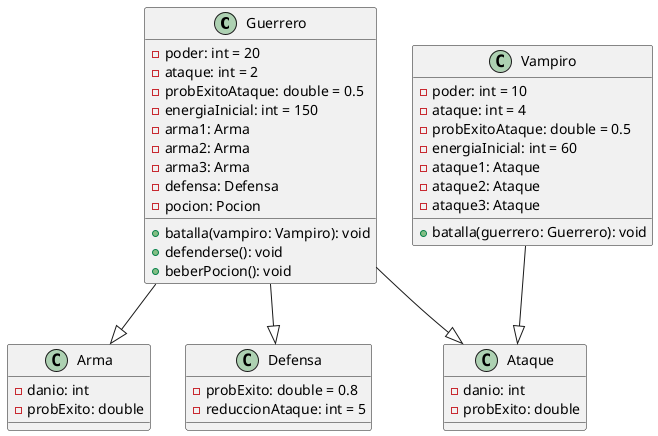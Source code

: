 @startuml

class Guerrero {
  - poder: int = 20
  - ataque: int = 2
  - probExitoAtaque: double = 0.5
  - energiaInicial: int = 150
  - arma1: Arma
  - arma2: Arma
  - arma3: Arma
  - defensa: Defensa
  - pocion: Pocion
  + batalla(vampiro: Vampiro): void
  + defenderse(): void
  + beberPocion(): void
}

class Vampiro {
  - poder: int = 10
  - ataque: int = 4
  - probExitoAtaque: double = 0.5
  - energiaInicial: int = 60
  - ataque1: Ataque
  - ataque2: Ataque
  - ataque3: Ataque
  + batalla(guerrero: Guerrero): void
}

class Arma {
  - danio: int
  - probExito: double
}

class Defensa {
  - probExito: double = 0.8
  - reduccionAtaque: int = 5
}

class Ataque {
  - danio: int
  - probExito: double
}

Guerrero --|> Arma
Guerrero --|> Defensa
Guerrero --|> Ataque

Vampiro --|> Ataque

@enduml

